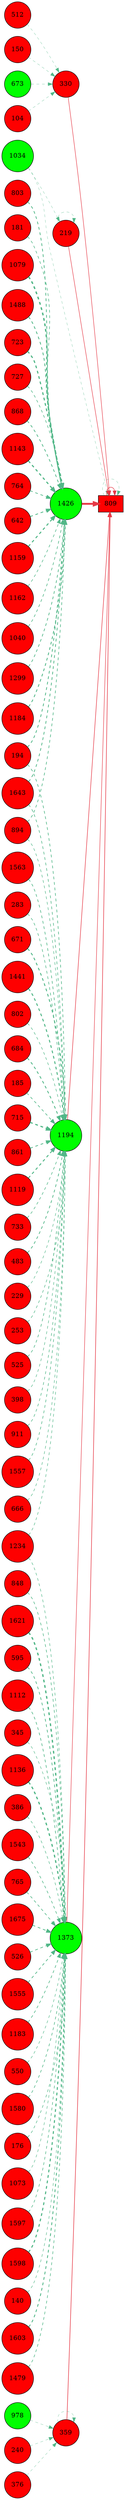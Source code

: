 digraph G{
rankdir=LR;
512 [style=filled, shape=circle, fillcolor="#fe0000", label="512"];
642 [style=filled, shape=circle, fillcolor="#fe0000", label="642"];
386 [style=filled, shape=circle, fillcolor="#fe0000", label="386"];
1159 [style=filled, shape=circle, fillcolor="#fe0000", label="1159"];
1543 [style=filled, shape=circle, fillcolor="#fe0000", label="1543"];
765 [style=filled, shape=circle, fillcolor="#fe0000", label="765"];
1034 [style=filled, shape=circle, fillcolor="#01fd00", label="1034"];
1162 [style=filled, shape=circle, fillcolor="#fe0000", label="1162"];
1675 [style=filled, shape=circle, fillcolor="#fe0000", label="1675"];
525 [style=filled, shape=circle, fillcolor="#fe0000", label="525"];
398 [style=filled, shape=circle, fillcolor="#fe0000", label="398"];
911 [style=filled, shape=circle, fillcolor="#fe0000", label="911"];
1040 [style=filled, shape=circle, fillcolor="#fe0000", label="1040"];
526 [style=filled, shape=circle, fillcolor="#fe0000", label="526"];
1426 [style=filled, shape=circle, fillcolor="#00fe00", label="1426"];
1299 [style=filled, shape=circle, fillcolor="#fe0000", label="1299"];
1555 [style=filled, shape=circle, fillcolor="#fe0000", label="1555"];
1557 [style=filled, shape=circle, fillcolor="#fe0000", label="1557"];
150 [style=filled, shape=circle, fillcolor="#fe0000", label="150"];
666 [style=filled, shape=circle, fillcolor="#fe0000", label="666"];
1563 [style=filled, shape=circle, fillcolor="#fe0000", label="1563"];
283 [style=filled, shape=circle, fillcolor="#fe0000", label="283"];
671 [style=filled, shape=circle, fillcolor="#fe0000", label="671"];
1184 [style=filled, shape=circle, fillcolor="#fe0000", label="1184"];
1441 [style=filled, shape=circle, fillcolor="#fe0000", label="1441"];
802 [style=filled, shape=circle, fillcolor="#fe0000", label="802"];
673 [style=filled, shape=circle, fillcolor="#00fe00", label="673"];
803 [style=filled, shape=circle, fillcolor="#fe0000", label="803"];
1183 [style=filled, shape=circle, fillcolor="#fe0000", label="1183"];
550 [style=filled, shape=circle, fillcolor="#fe0000", label="550"];
809 [style=filled, shape=box, fillcolor="#fe0000", label="809"];
1194 [style=filled, shape=circle, fillcolor="#00fe00", label="1194"];
684 [style=filled, shape=circle, fillcolor="#fe0000", label="684"];
1580 [style=filled, shape=circle, fillcolor="#fe0000", label="1580"];
176 [style=filled, shape=circle, fillcolor="#fe0000", label="176"];
1073 [style=filled, shape=circle, fillcolor="#fe0000", label="1073"];
181 [style=filled, shape=circle, fillcolor="#fe0000", label="181"];
1079 [style=filled, shape=circle, fillcolor="#fe0000", label="1079"];
185 [style=filled, shape=circle, fillcolor="#fe0000", label="185"];
1597 [style=filled, shape=circle, fillcolor="#fe0000", label="1597"];
1598 [style=filled, shape=circle, fillcolor="#fe0000", label="1598"];
140 [style=filled, shape=circle, fillcolor="#fe0000", label="140"];
194 [style=filled, shape=circle, fillcolor="#fe0000", label="194"];
1603 [style=filled, shape=circle, fillcolor="#fe0000", label="1603"];
1479 [style=filled, shape=circle, fillcolor="#fe0000", label="1479"];
330 [style=filled, shape=circle, fillcolor="#fe0000", label="330"];
715 [style=filled, shape=circle, fillcolor="#fe0000", label="715"];
1488 [style=filled, shape=circle, fillcolor="#fe0000", label="1488"];
848 [style=filled, shape=circle, fillcolor="#fe0000", label="848"];
978 [style=filled, shape=circle, fillcolor="#00fe00", label="978"];
1234 [style=filled, shape=circle, fillcolor="#fe0000", label="1234"];
723 [style=filled, shape=circle, fillcolor="#fe0000", label="723"];
1621 [style=filled, shape=circle, fillcolor="#fe0000", label="1621"];
595 [style=filled, shape=circle, fillcolor="#fe0000", label="595"];
727 [style=filled, shape=circle, fillcolor="#fe0000", label="727"];
1112 [style=filled, shape=circle, fillcolor="#fe0000", label="1112"];
345 [style=filled, shape=circle, fillcolor="#fe0000", label="345"];
219 [style=filled, shape=circle, fillcolor="#fe0000", label="219"];
861 [style=filled, shape=circle, fillcolor="#fe0000", label="861"];
1373 [style=filled, shape=circle, fillcolor="#00fe00", label="1373"];
1119 [style=filled, shape=circle, fillcolor="#fe0000", label="1119"];
733 [style=filled, shape=circle, fillcolor="#fe0000", label="733"];
483 [style=filled, shape=circle, fillcolor="#fe0000", label="483"];
868 [style=filled, shape=circle, fillcolor="#fe0000", label="868"];
229 [style=filled, shape=circle, fillcolor="#fe0000", label="229"];
359 [style=filled, shape=circle, fillcolor="#fe0000", label="359"];
104 [style=filled, shape=circle, fillcolor="#fe0000", label="104"];
1643 [style=filled, shape=circle, fillcolor="#fe0000", label="1643"];
240 [style=filled, shape=circle, fillcolor="#fe0000", label="240"];
1136 [style=filled, shape=circle, fillcolor="#fe0000", label="1136"];
1143 [style=filled, shape=circle, fillcolor="#fe0000", label="1143"];
376 [style=filled, shape=circle, fillcolor="#fe0000", label="376"];
764 [style=filled, shape=circle, fillcolor="#fe0000", label="764"];
253 [style=filled, shape=circle, fillcolor="#fe0000", label="253"];
894 [style=filled, shape=circle, fillcolor="#fe0000", label="894"];
1426 -> 809 [color="#e63946",penwidth=4.00];
359 -> 809 [color="#e63946",penwidth=1.20];
1194 -> 809 [color="#e63946",penwidth=1.12];
809 -> 809 [color="#e63946",penwidth=1.03];
1373 -> 809 [color="#e63946",penwidth=1.00];
330 -> 809 [color="#e63946",penwidth=1.00];
219 -> 809 [color="#e63946",penwidth=1.00];
978 -> 359 [color="#52b788",style=dashed,penwidth=0.50];
240 -> 359 [color="#52b788",style=dashed,penwidth=0.50];
376 -> 359 [color="#52b788",style=dashed,penwidth=0.50];
359 -> 359 [color="#52b788",style=dashed,penwidth=0.50];
1034 -> 809 [color="#52b788",style=dashed,penwidth=0.50];
809 -> 809 [color="#52b788",style=dashed,penwidth=0.50];
715 -> 1194 [color="#52b788",style=dashed,penwidth=2.44];
1441 -> 1194 [color="#52b788",style=dashed,penwidth=2.16];
1119 -> 1194 [color="#52b788",style=dashed,penwidth=2.05];
671 -> 1194 [color="#52b788",style=dashed,penwidth=2.00];
684 -> 1194 [color="#52b788",style=dashed,penwidth=1.84];
861 -> 1194 [color="#52b788",style=dashed,penwidth=1.55];
483 -> 1194 [color="#52b788",style=dashed,penwidth=1.52];
185 -> 1194 [color="#52b788",style=dashed,penwidth=1.33];
194 -> 1194 [color="#52b788",style=dashed,penwidth=1.33];
1563 -> 1194 [color="#52b788",style=dashed,penwidth=1.32];
525 -> 1194 [color="#52b788",style=dashed,penwidth=1.27];
1643 -> 1194 [color="#52b788",style=dashed,penwidth=1.26];
1557 -> 1194 [color="#52b788",style=dashed,penwidth=1.22];
283 -> 1194 [color="#52b788",style=dashed,penwidth=1.21];
733 -> 1194 [color="#52b788",style=dashed,penwidth=1.19];
911 -> 1194 [color="#52b788",style=dashed,penwidth=1.18];
253 -> 1194 [color="#52b788",style=dashed,penwidth=1.12];
802 -> 1194 [color="#52b788",style=dashed,penwidth=1.09];
894 -> 1194 [color="#52b788",style=dashed,penwidth=1.07];
398 -> 1194 [color="#52b788",style=dashed,penwidth=1.05];
1234 -> 1194 [color="#52b788",style=dashed,penwidth=1.05];
666 -> 1194 [color="#52b788",style=dashed,penwidth=1.05];
229 -> 1194 [color="#52b788",style=dashed,penwidth=1.00];
673 -> 330 [color="#52b788",style=dashed,penwidth=0.50];
512 -> 330 [color="#52b788",style=dashed,penwidth=0.50];
150 -> 330 [color="#52b788",style=dashed,penwidth=0.50];
104 -> 330 [color="#52b788",style=dashed,penwidth=0.50];
1079 -> 1426 [color="#52b788",style=dashed,penwidth=3.00];
723 -> 1426 [color="#52b788",style=dashed,penwidth=2.50];
1143 -> 1426 [color="#52b788",style=dashed,penwidth=2.48];
1159 -> 1426 [color="#52b788",style=dashed,penwidth=2.24];
1184 -> 1426 [color="#52b788",style=dashed,penwidth=1.79];
1488 -> 1426 [color="#52b788",style=dashed,penwidth=1.76];
642 -> 1426 [color="#52b788",style=dashed,penwidth=1.69];
194 -> 1426 [color="#52b788",style=dashed,penwidth=1.67];
803 -> 1426 [color="#52b788",style=dashed,penwidth=1.61];
1643 -> 1426 [color="#52b788",style=dashed,penwidth=1.59];
868 -> 1426 [color="#52b788",style=dashed,penwidth=1.57];
1299 -> 1426 [color="#52b788",style=dashed,penwidth=1.45];
764 -> 1426 [color="#52b788",style=dashed,penwidth=1.42];
894 -> 1426 [color="#52b788",style=dashed,penwidth=1.34];
1040 -> 1426 [color="#52b788",style=dashed,penwidth=1.29];
181 -> 1426 [color="#52b788",style=dashed,penwidth=1.22];
727 -> 1426 [color="#52b788",style=dashed,penwidth=1.21];
1162 -> 1426 [color="#52b788",style=dashed,penwidth=1.18];
1034 -> 219 [color="#52b788",style=dashed,penwidth=0.50];
219 -> 219 [color="#52b788",style=dashed,penwidth=0.50];
1621 -> 1373 [color="#52b788",style=dashed,penwidth=2.81];
1136 -> 1373 [color="#52b788",style=dashed,penwidth=2.69];
1598 -> 1373 [color="#52b788",style=dashed,penwidth=2.36];
1603 -> 1373 [color="#52b788",style=dashed,penwidth=1.84];
1675 -> 1373 [color="#52b788",style=dashed,penwidth=1.50];
595 -> 1373 [color="#52b788",style=dashed,penwidth=1.50];
1555 -> 1373 [color="#52b788",style=dashed,penwidth=1.46];
526 -> 1373 [color="#52b788",style=dashed,penwidth=1.40];
1112 -> 1373 [color="#52b788",style=dashed,penwidth=1.35];
1183 -> 1373 [color="#52b788",style=dashed,penwidth=1.31];
765 -> 1373 [color="#52b788",style=dashed,penwidth=1.30];
1543 -> 1373 [color="#52b788",style=dashed,penwidth=1.27];
848 -> 1373 [color="#52b788",style=dashed,penwidth=1.25];
1580 -> 1373 [color="#52b788",style=dashed,penwidth=1.25];
1479 -> 1373 [color="#52b788",style=dashed,penwidth=1.22];
1597 -> 1373 [color="#52b788",style=dashed,penwidth=1.20];
176 -> 1373 [color="#52b788",style=dashed,penwidth=1.11];
386 -> 1373 [color="#52b788",style=dashed,penwidth=1.07];
1234 -> 1373 [color="#52b788",style=dashed,penwidth=1.05];
550 -> 1373 [color="#52b788",style=dashed,penwidth=0.99];
140 -> 1373 [color="#52b788",style=dashed,penwidth=0.98];
345 -> 1373 [color="#52b788",style=dashed,penwidth=0.97];
1073 -> 1373 [color="#52b788",style=dashed,penwidth=0.96];
}